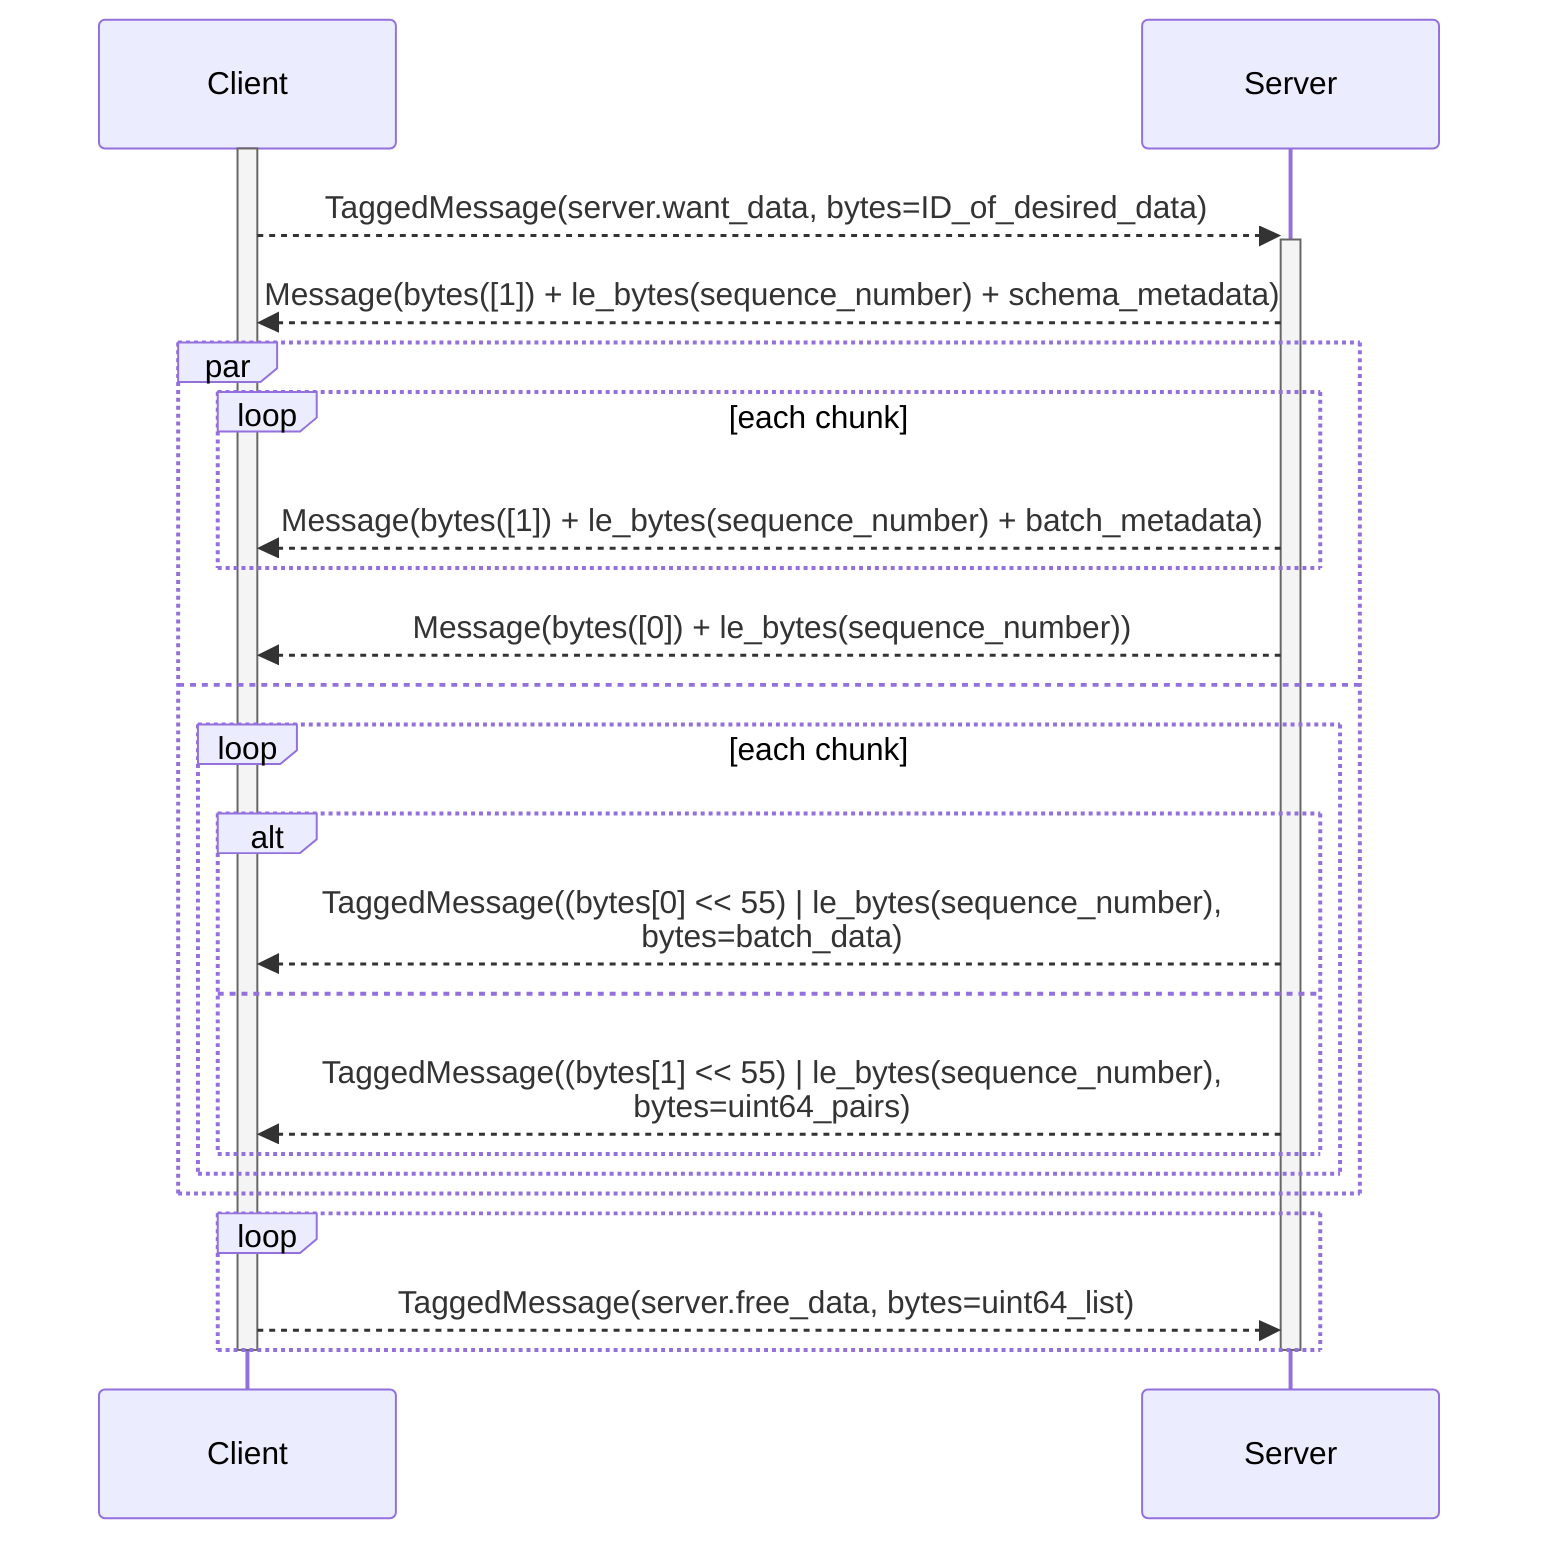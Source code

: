 %% Licensed to the Apache Software Foundation (ASF) under one
%% or more contributor license agreements.  See the NOTICE file
%% distributed with this work for additional information
%% regarding copyright ownership.  The ASF licenses this file
%% to you under the Apache License, Version 2.0 (the
%% "License"); you may not use this file except in compliance
%% with the License.  You may obtain a copy of the License at
%%
%%   http://www.apache.org/licenses/LICENSE-2.0
%%
%% Unless required by applicable law or agreed to in writing,
%% software distributed under the License is distributed on an
%% "AS IS" BASIS, WITHOUT WARRANTIES OR CONDITIONS OF ANY
%% KIND, either express or implied.  See the License for the
%% specific language governing permissions and limitations
%% under the License.

%% To generate the diagram, use mermaid-cli
%% Example: docker run --rm `id -u`:`id -g` -v $(pwd)/DissociatedIPC:/data minlag/mermaid-cli -i /data/SequenceDiagramSame.mmd

sequenceDiagram    
  participant C as Client
  participant S as Server
  activate C
  C-->>+S: TaggedMessage(server.want_data, bytes=ID_of_desired_data)
  S-->>C: Message(bytes([1]) + le_bytes(sequence_number) + schema_metadata)
  par
    loop each chunk
      S-->>C: Message(bytes([1]) + le_bytes(sequence_number) + batch_metadata)
    end
    S-->>C: Message(bytes([0]) + le_bytes(sequence_number))
  and
    loop each chunk
      alt
        S-->>C: TaggedMessage((bytes[0] << 55) | le_bytes(sequence_number),<br/>bytes=batch_data)
      else
        S-->>C: TaggedMessage((bytes[1] << 55) | le_bytes(sequence_number),<br/>bytes=uint64_pairs)
      end
    end
  end
  
  loop
    C-->>S: TaggedMessage(server.free_data, bytes=uint64_list)
  end
  deactivate S
  deactivate C